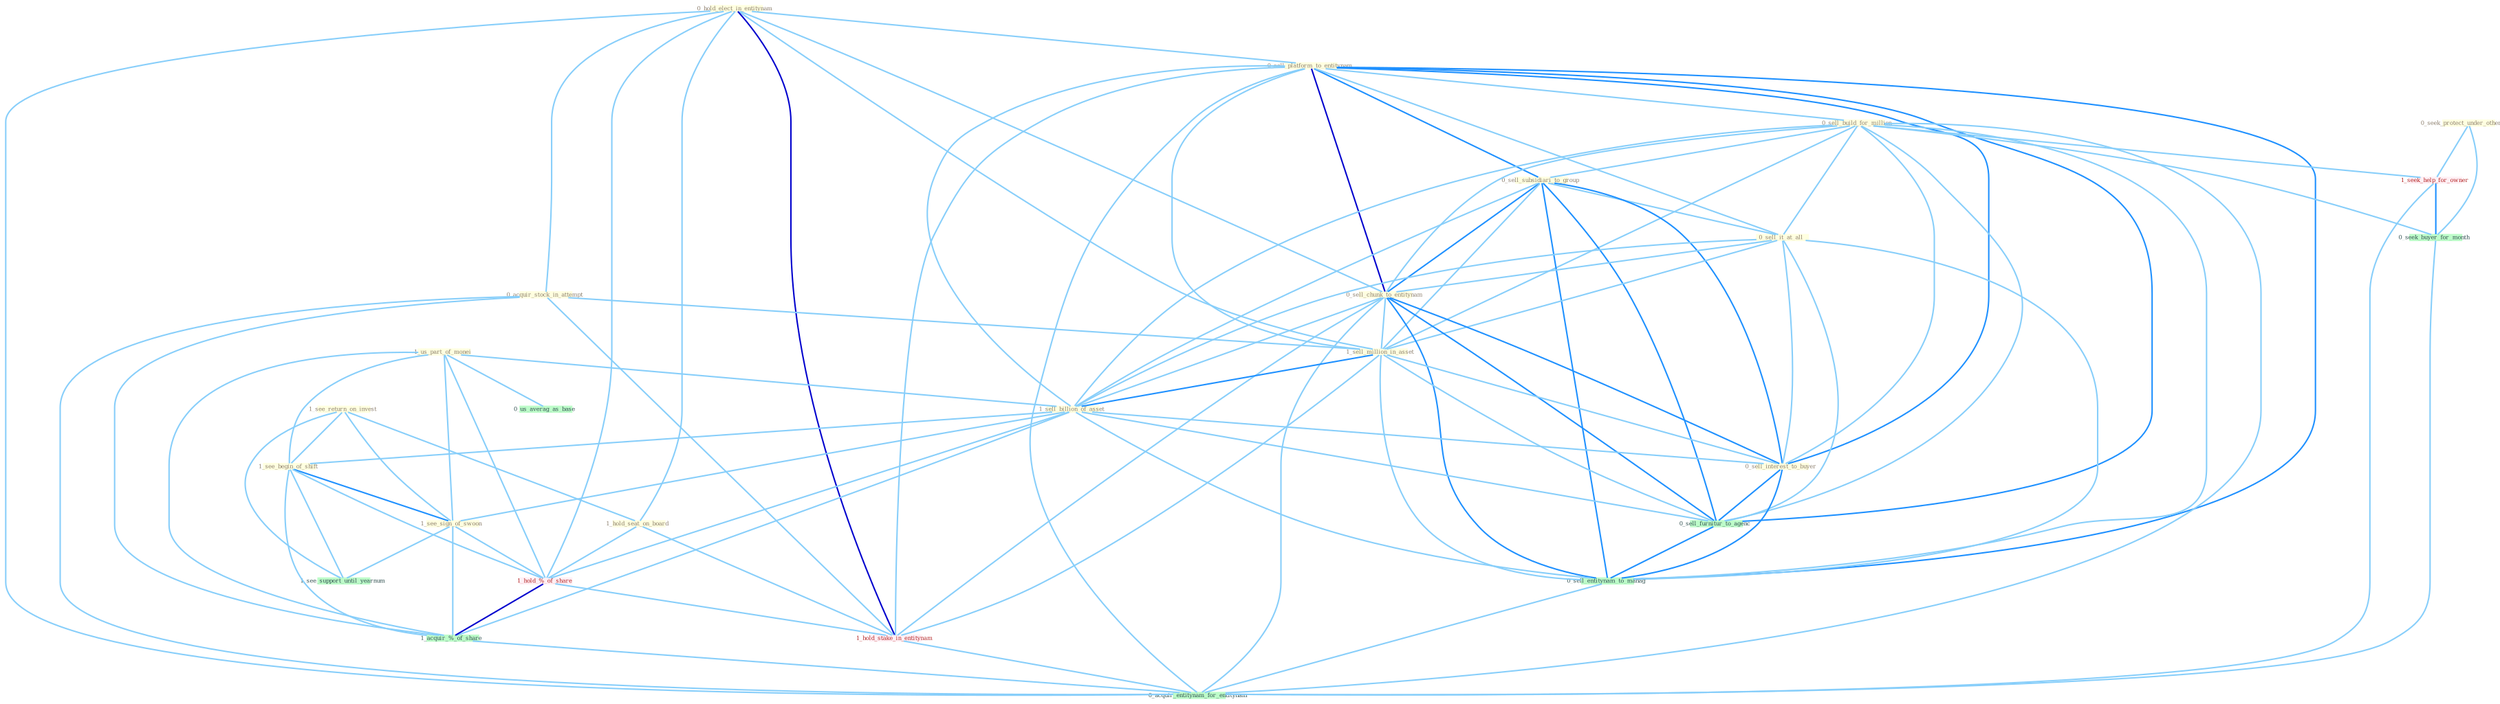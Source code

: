 Graph G{ 
    node
    [shape=polygon,style=filled,width=.5,height=.06,color="#BDFCC9",fixedsize=true,fontsize=4,
    fontcolor="#2f4f4f"];
    {node
    [color="#ffffe0", fontcolor="#8b7d6b"] "0_hold_elect_in_entitynam " "0_sell_platform_to_entitynam " "1_see_return_on_invest " "0_sell_build_for_million " "1_us_part_of_monei " "0_sell_subsidiari_to_group " "0_sell_it_at_all " "0_acquir_stock_in_attempt " "1_hold_seat_on_board " "0_seek_protect_under_othernum " "0_sell_chunk_to_entitynam " "1_sell_million_in_asset " "1_sell_billion_of_asset " "1_see_begin_of_shift " "1_see_sign_of_swoon " "0_sell_interest_to_buyer "}
{node [color="#fff0f5", fontcolor="#b22222"] "1_hold_%_of_share " "1_hold_stake_in_entitynam " "1_seek_help_for_owner "}
edge [color="#B0E2FF"];

	"0_hold_elect_in_entitynam " -- "0_sell_platform_to_entitynam " [w="1", color="#87cefa" ];
	"0_hold_elect_in_entitynam " -- "0_acquir_stock_in_attempt " [w="1", color="#87cefa" ];
	"0_hold_elect_in_entitynam " -- "1_hold_seat_on_board " [w="1", color="#87cefa" ];
	"0_hold_elect_in_entitynam " -- "0_sell_chunk_to_entitynam " [w="1", color="#87cefa" ];
	"0_hold_elect_in_entitynam " -- "1_sell_million_in_asset " [w="1", color="#87cefa" ];
	"0_hold_elect_in_entitynam " -- "1_hold_%_of_share " [w="1", color="#87cefa" ];
	"0_hold_elect_in_entitynam " -- "1_hold_stake_in_entitynam " [w="3", color="#0000cd" , len=0.6];
	"0_hold_elect_in_entitynam " -- "0_acquir_entitynam_for_entitynam " [w="1", color="#87cefa" ];
	"0_sell_platform_to_entitynam " -- "0_sell_build_for_million " [w="1", color="#87cefa" ];
	"0_sell_platform_to_entitynam " -- "0_sell_subsidiari_to_group " [w="2", color="#1e90ff" , len=0.8];
	"0_sell_platform_to_entitynam " -- "0_sell_it_at_all " [w="1", color="#87cefa" ];
	"0_sell_platform_to_entitynam " -- "0_sell_chunk_to_entitynam " [w="3", color="#0000cd" , len=0.6];
	"0_sell_platform_to_entitynam " -- "1_sell_million_in_asset " [w="1", color="#87cefa" ];
	"0_sell_platform_to_entitynam " -- "1_sell_billion_of_asset " [w="1", color="#87cefa" ];
	"0_sell_platform_to_entitynam " -- "0_sell_interest_to_buyer " [w="2", color="#1e90ff" , len=0.8];
	"0_sell_platform_to_entitynam " -- "1_hold_stake_in_entitynam " [w="1", color="#87cefa" ];
	"0_sell_platform_to_entitynam " -- "0_sell_furnitur_to_agenc " [w="2", color="#1e90ff" , len=0.8];
	"0_sell_platform_to_entitynam " -- "0_sell_entitynam_to_manag " [w="2", color="#1e90ff" , len=0.8];
	"0_sell_platform_to_entitynam " -- "0_acquir_entitynam_for_entitynam " [w="1", color="#87cefa" ];
	"1_see_return_on_invest " -- "1_hold_seat_on_board " [w="1", color="#87cefa" ];
	"1_see_return_on_invest " -- "1_see_begin_of_shift " [w="1", color="#87cefa" ];
	"1_see_return_on_invest " -- "1_see_sign_of_swoon " [w="1", color="#87cefa" ];
	"1_see_return_on_invest " -- "1_see_support_until_yearnum " [w="1", color="#87cefa" ];
	"0_sell_build_for_million " -- "0_sell_subsidiari_to_group " [w="1", color="#87cefa" ];
	"0_sell_build_for_million " -- "0_sell_it_at_all " [w="1", color="#87cefa" ];
	"0_sell_build_for_million " -- "0_sell_chunk_to_entitynam " [w="1", color="#87cefa" ];
	"0_sell_build_for_million " -- "1_sell_million_in_asset " [w="1", color="#87cefa" ];
	"0_sell_build_for_million " -- "1_sell_billion_of_asset " [w="1", color="#87cefa" ];
	"0_sell_build_for_million " -- "0_sell_interest_to_buyer " [w="1", color="#87cefa" ];
	"0_sell_build_for_million " -- "1_seek_help_for_owner " [w="1", color="#87cefa" ];
	"0_sell_build_for_million " -- "0_seek_buyer_for_month " [w="1", color="#87cefa" ];
	"0_sell_build_for_million " -- "0_sell_furnitur_to_agenc " [w="1", color="#87cefa" ];
	"0_sell_build_for_million " -- "0_sell_entitynam_to_manag " [w="1", color="#87cefa" ];
	"0_sell_build_for_million " -- "0_acquir_entitynam_for_entitynam " [w="1", color="#87cefa" ];
	"1_us_part_of_monei " -- "1_sell_billion_of_asset " [w="1", color="#87cefa" ];
	"1_us_part_of_monei " -- "1_see_begin_of_shift " [w="1", color="#87cefa" ];
	"1_us_part_of_monei " -- "1_see_sign_of_swoon " [w="1", color="#87cefa" ];
	"1_us_part_of_monei " -- "1_hold_%_of_share " [w="1", color="#87cefa" ];
	"1_us_part_of_monei " -- "1_acquir_%_of_share " [w="1", color="#87cefa" ];
	"1_us_part_of_monei " -- "0_us_averag_as_base " [w="1", color="#87cefa" ];
	"0_sell_subsidiari_to_group " -- "0_sell_it_at_all " [w="1", color="#87cefa" ];
	"0_sell_subsidiari_to_group " -- "0_sell_chunk_to_entitynam " [w="2", color="#1e90ff" , len=0.8];
	"0_sell_subsidiari_to_group " -- "1_sell_million_in_asset " [w="1", color="#87cefa" ];
	"0_sell_subsidiari_to_group " -- "1_sell_billion_of_asset " [w="1", color="#87cefa" ];
	"0_sell_subsidiari_to_group " -- "0_sell_interest_to_buyer " [w="2", color="#1e90ff" , len=0.8];
	"0_sell_subsidiari_to_group " -- "0_sell_furnitur_to_agenc " [w="2", color="#1e90ff" , len=0.8];
	"0_sell_subsidiari_to_group " -- "0_sell_entitynam_to_manag " [w="2", color="#1e90ff" , len=0.8];
	"0_sell_it_at_all " -- "0_sell_chunk_to_entitynam " [w="1", color="#87cefa" ];
	"0_sell_it_at_all " -- "1_sell_million_in_asset " [w="1", color="#87cefa" ];
	"0_sell_it_at_all " -- "1_sell_billion_of_asset " [w="1", color="#87cefa" ];
	"0_sell_it_at_all " -- "0_sell_interest_to_buyer " [w="1", color="#87cefa" ];
	"0_sell_it_at_all " -- "0_sell_furnitur_to_agenc " [w="1", color="#87cefa" ];
	"0_sell_it_at_all " -- "0_sell_entitynam_to_manag " [w="1", color="#87cefa" ];
	"0_acquir_stock_in_attempt " -- "1_sell_million_in_asset " [w="1", color="#87cefa" ];
	"0_acquir_stock_in_attempt " -- "1_hold_stake_in_entitynam " [w="1", color="#87cefa" ];
	"0_acquir_stock_in_attempt " -- "1_acquir_%_of_share " [w="1", color="#87cefa" ];
	"0_acquir_stock_in_attempt " -- "0_acquir_entitynam_for_entitynam " [w="1", color="#87cefa" ];
	"1_hold_seat_on_board " -- "1_hold_%_of_share " [w="1", color="#87cefa" ];
	"1_hold_seat_on_board " -- "1_hold_stake_in_entitynam " [w="1", color="#87cefa" ];
	"0_seek_protect_under_othernum " -- "1_seek_help_for_owner " [w="1", color="#87cefa" ];
	"0_seek_protect_under_othernum " -- "0_seek_buyer_for_month " [w="1", color="#87cefa" ];
	"0_sell_chunk_to_entitynam " -- "1_sell_million_in_asset " [w="1", color="#87cefa" ];
	"0_sell_chunk_to_entitynam " -- "1_sell_billion_of_asset " [w="1", color="#87cefa" ];
	"0_sell_chunk_to_entitynam " -- "0_sell_interest_to_buyer " [w="2", color="#1e90ff" , len=0.8];
	"0_sell_chunk_to_entitynam " -- "1_hold_stake_in_entitynam " [w="1", color="#87cefa" ];
	"0_sell_chunk_to_entitynam " -- "0_sell_furnitur_to_agenc " [w="2", color="#1e90ff" , len=0.8];
	"0_sell_chunk_to_entitynam " -- "0_sell_entitynam_to_manag " [w="2", color="#1e90ff" , len=0.8];
	"0_sell_chunk_to_entitynam " -- "0_acquir_entitynam_for_entitynam " [w="1", color="#87cefa" ];
	"1_sell_million_in_asset " -- "1_sell_billion_of_asset " [w="2", color="#1e90ff" , len=0.8];
	"1_sell_million_in_asset " -- "0_sell_interest_to_buyer " [w="1", color="#87cefa" ];
	"1_sell_million_in_asset " -- "1_hold_stake_in_entitynam " [w="1", color="#87cefa" ];
	"1_sell_million_in_asset " -- "0_sell_furnitur_to_agenc " [w="1", color="#87cefa" ];
	"1_sell_million_in_asset " -- "0_sell_entitynam_to_manag " [w="1", color="#87cefa" ];
	"1_sell_billion_of_asset " -- "1_see_begin_of_shift " [w="1", color="#87cefa" ];
	"1_sell_billion_of_asset " -- "1_see_sign_of_swoon " [w="1", color="#87cefa" ];
	"1_sell_billion_of_asset " -- "0_sell_interest_to_buyer " [w="1", color="#87cefa" ];
	"1_sell_billion_of_asset " -- "1_hold_%_of_share " [w="1", color="#87cefa" ];
	"1_sell_billion_of_asset " -- "1_acquir_%_of_share " [w="1", color="#87cefa" ];
	"1_sell_billion_of_asset " -- "0_sell_furnitur_to_agenc " [w="1", color="#87cefa" ];
	"1_sell_billion_of_asset " -- "0_sell_entitynam_to_manag " [w="1", color="#87cefa" ];
	"1_see_begin_of_shift " -- "1_see_sign_of_swoon " [w="2", color="#1e90ff" , len=0.8];
	"1_see_begin_of_shift " -- "1_hold_%_of_share " [w="1", color="#87cefa" ];
	"1_see_begin_of_shift " -- "1_acquir_%_of_share " [w="1", color="#87cefa" ];
	"1_see_begin_of_shift " -- "1_see_support_until_yearnum " [w="1", color="#87cefa" ];
	"1_see_sign_of_swoon " -- "1_hold_%_of_share " [w="1", color="#87cefa" ];
	"1_see_sign_of_swoon " -- "1_acquir_%_of_share " [w="1", color="#87cefa" ];
	"1_see_sign_of_swoon " -- "1_see_support_until_yearnum " [w="1", color="#87cefa" ];
	"0_sell_interest_to_buyer " -- "0_sell_furnitur_to_agenc " [w="2", color="#1e90ff" , len=0.8];
	"0_sell_interest_to_buyer " -- "0_sell_entitynam_to_manag " [w="2", color="#1e90ff" , len=0.8];
	"1_hold_%_of_share " -- "1_hold_stake_in_entitynam " [w="1", color="#87cefa" ];
	"1_hold_%_of_share " -- "1_acquir_%_of_share " [w="3", color="#0000cd" , len=0.6];
	"1_hold_stake_in_entitynam " -- "0_acquir_entitynam_for_entitynam " [w="1", color="#87cefa" ];
	"1_seek_help_for_owner " -- "0_seek_buyer_for_month " [w="2", color="#1e90ff" , len=0.8];
	"1_seek_help_for_owner " -- "0_acquir_entitynam_for_entitynam " [w="1", color="#87cefa" ];
	"0_seek_buyer_for_month " -- "0_acquir_entitynam_for_entitynam " [w="1", color="#87cefa" ];
	"1_acquir_%_of_share " -- "0_acquir_entitynam_for_entitynam " [w="1", color="#87cefa" ];
	"0_sell_furnitur_to_agenc " -- "0_sell_entitynam_to_manag " [w="2", color="#1e90ff" , len=0.8];
	"0_sell_entitynam_to_manag " -- "0_acquir_entitynam_for_entitynam " [w="1", color="#87cefa" ];
}